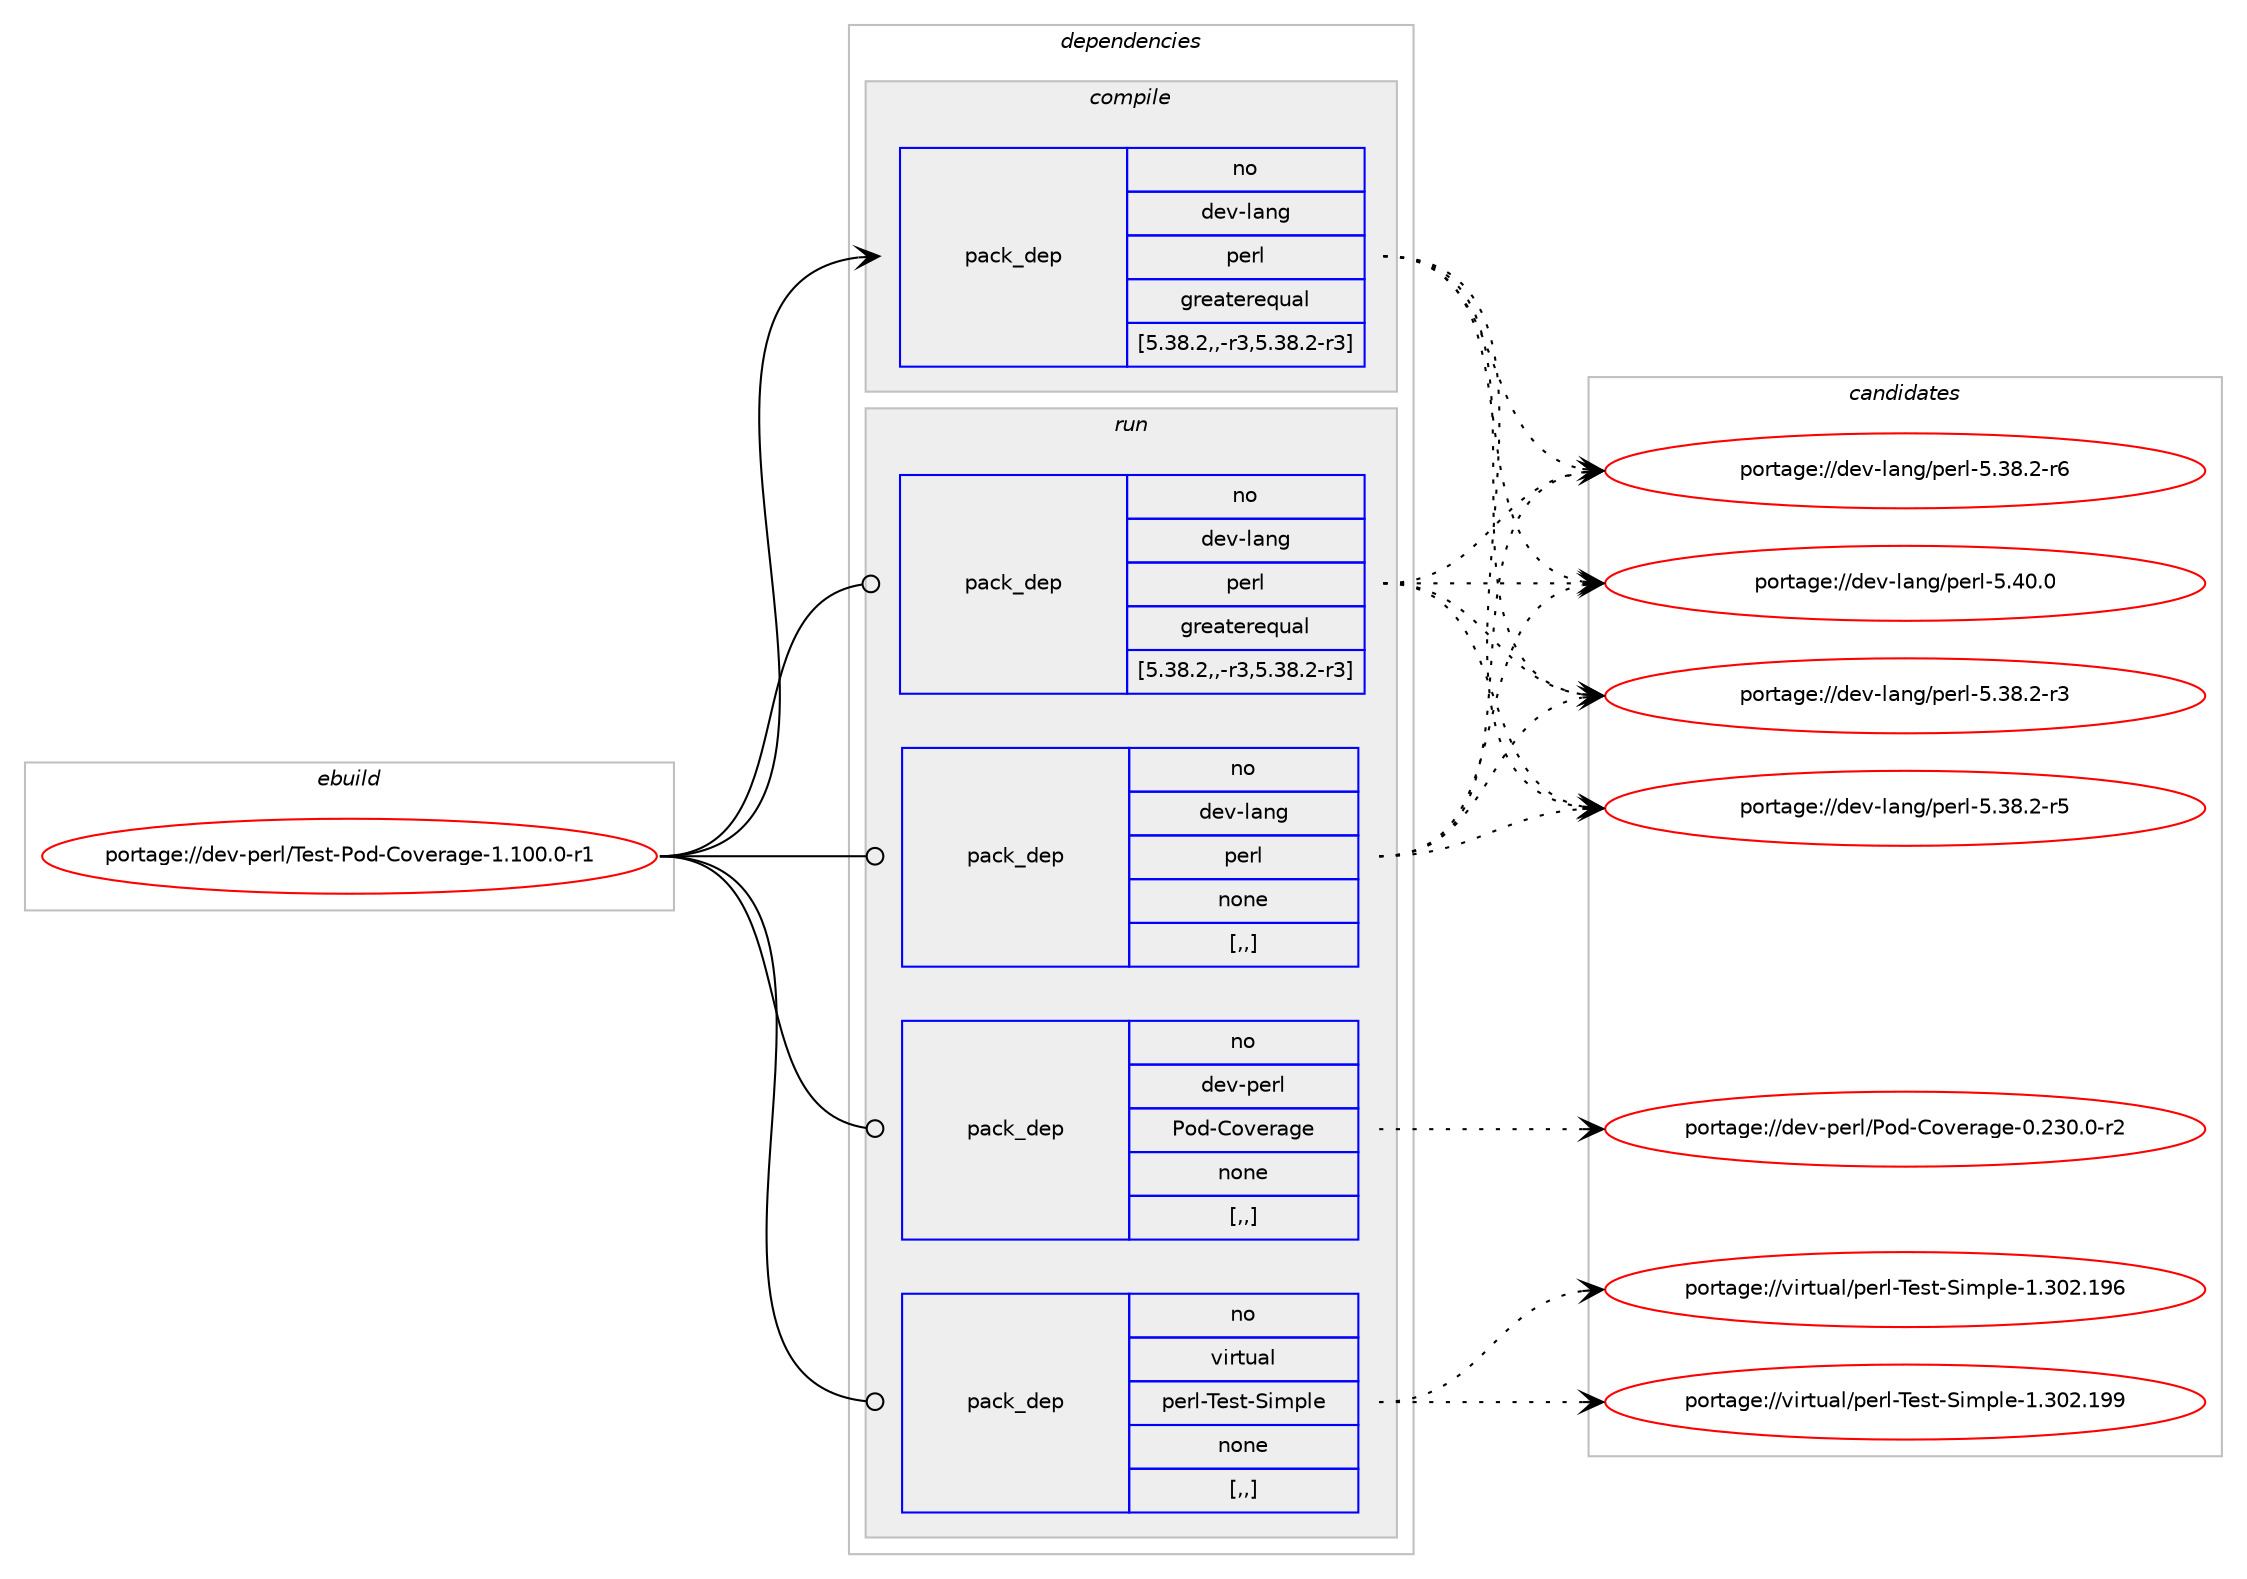 digraph prolog {

# *************
# Graph options
# *************

newrank=true;
concentrate=true;
compound=true;
graph [rankdir=LR,fontname=Helvetica,fontsize=10,ranksep=1.5];#, ranksep=2.5, nodesep=0.2];
edge  [arrowhead=vee];
node  [fontname=Helvetica,fontsize=10];

# **********
# The ebuild
# **********

subgraph cluster_leftcol {
color=gray;
rank=same;
label=<<i>ebuild</i>>;
id [label="portage://dev-perl/Test-Pod-Coverage-1.100.0-r1", color=red, width=4, href="../dev-perl/Test-Pod-Coverage-1.100.0-r1.svg"];
}

# ****************
# The dependencies
# ****************

subgraph cluster_midcol {
color=gray;
label=<<i>dependencies</i>>;
subgraph cluster_compile {
fillcolor="#eeeeee";
style=filled;
label=<<i>compile</i>>;
subgraph pack103870 {
dependency134221 [label=<<TABLE BORDER="0" CELLBORDER="1" CELLSPACING="0" CELLPADDING="4" WIDTH="220"><TR><TD ROWSPAN="6" CELLPADDING="30">pack_dep</TD></TR><TR><TD WIDTH="110">no</TD></TR><TR><TD>dev-lang</TD></TR><TR><TD>perl</TD></TR><TR><TD>greaterequal</TD></TR><TR><TD>[5.38.2,,-r3,5.38.2-r3]</TD></TR></TABLE>>, shape=none, color=blue];
}
id:e -> dependency134221:w [weight=20,style="solid",arrowhead="vee"];
}
subgraph cluster_compileandrun {
fillcolor="#eeeeee";
style=filled;
label=<<i>compile and run</i>>;
}
subgraph cluster_run {
fillcolor="#eeeeee";
style=filled;
label=<<i>run</i>>;
subgraph pack103871 {
dependency134222 [label=<<TABLE BORDER="0" CELLBORDER="1" CELLSPACING="0" CELLPADDING="4" WIDTH="220"><TR><TD ROWSPAN="6" CELLPADDING="30">pack_dep</TD></TR><TR><TD WIDTH="110">no</TD></TR><TR><TD>dev-lang</TD></TR><TR><TD>perl</TD></TR><TR><TD>greaterequal</TD></TR><TR><TD>[5.38.2,,-r3,5.38.2-r3]</TD></TR></TABLE>>, shape=none, color=blue];
}
id:e -> dependency134222:w [weight=20,style="solid",arrowhead="odot"];
subgraph pack103872 {
dependency134223 [label=<<TABLE BORDER="0" CELLBORDER="1" CELLSPACING="0" CELLPADDING="4" WIDTH="220"><TR><TD ROWSPAN="6" CELLPADDING="30">pack_dep</TD></TR><TR><TD WIDTH="110">no</TD></TR><TR><TD>dev-lang</TD></TR><TR><TD>perl</TD></TR><TR><TD>none</TD></TR><TR><TD>[,,]</TD></TR></TABLE>>, shape=none, color=blue];
}
id:e -> dependency134223:w [weight=20,style="solid",arrowhead="odot"];
subgraph pack103873 {
dependency134224 [label=<<TABLE BORDER="0" CELLBORDER="1" CELLSPACING="0" CELLPADDING="4" WIDTH="220"><TR><TD ROWSPAN="6" CELLPADDING="30">pack_dep</TD></TR><TR><TD WIDTH="110">no</TD></TR><TR><TD>dev-perl</TD></TR><TR><TD>Pod-Coverage</TD></TR><TR><TD>none</TD></TR><TR><TD>[,,]</TD></TR></TABLE>>, shape=none, color=blue];
}
id:e -> dependency134224:w [weight=20,style="solid",arrowhead="odot"];
subgraph pack103874 {
dependency134225 [label=<<TABLE BORDER="0" CELLBORDER="1" CELLSPACING="0" CELLPADDING="4" WIDTH="220"><TR><TD ROWSPAN="6" CELLPADDING="30">pack_dep</TD></TR><TR><TD WIDTH="110">no</TD></TR><TR><TD>virtual</TD></TR><TR><TD>perl-Test-Simple</TD></TR><TR><TD>none</TD></TR><TR><TD>[,,]</TD></TR></TABLE>>, shape=none, color=blue];
}
id:e -> dependency134225:w [weight=20,style="solid",arrowhead="odot"];
}
}

# **************
# The candidates
# **************

subgraph cluster_choices {
rank=same;
color=gray;
label=<<i>candidates</i>>;

subgraph choice103870 {
color=black;
nodesep=1;
choice100101118451089711010347112101114108455346515646504511451 [label="portage://dev-lang/perl-5.38.2-r3", color=red, width=4,href="../dev-lang/perl-5.38.2-r3.svg"];
choice100101118451089711010347112101114108455346515646504511453 [label="portage://dev-lang/perl-5.38.2-r5", color=red, width=4,href="../dev-lang/perl-5.38.2-r5.svg"];
choice100101118451089711010347112101114108455346515646504511454 [label="portage://dev-lang/perl-5.38.2-r6", color=red, width=4,href="../dev-lang/perl-5.38.2-r6.svg"];
choice10010111845108971101034711210111410845534652484648 [label="portage://dev-lang/perl-5.40.0", color=red, width=4,href="../dev-lang/perl-5.40.0.svg"];
dependency134221:e -> choice100101118451089711010347112101114108455346515646504511451:w [style=dotted,weight="100"];
dependency134221:e -> choice100101118451089711010347112101114108455346515646504511453:w [style=dotted,weight="100"];
dependency134221:e -> choice100101118451089711010347112101114108455346515646504511454:w [style=dotted,weight="100"];
dependency134221:e -> choice10010111845108971101034711210111410845534652484648:w [style=dotted,weight="100"];
}
subgraph choice103871 {
color=black;
nodesep=1;
choice100101118451089711010347112101114108455346515646504511451 [label="portage://dev-lang/perl-5.38.2-r3", color=red, width=4,href="../dev-lang/perl-5.38.2-r3.svg"];
choice100101118451089711010347112101114108455346515646504511453 [label="portage://dev-lang/perl-5.38.2-r5", color=red, width=4,href="../dev-lang/perl-5.38.2-r5.svg"];
choice100101118451089711010347112101114108455346515646504511454 [label="portage://dev-lang/perl-5.38.2-r6", color=red, width=4,href="../dev-lang/perl-5.38.2-r6.svg"];
choice10010111845108971101034711210111410845534652484648 [label="portage://dev-lang/perl-5.40.0", color=red, width=4,href="../dev-lang/perl-5.40.0.svg"];
dependency134222:e -> choice100101118451089711010347112101114108455346515646504511451:w [style=dotted,weight="100"];
dependency134222:e -> choice100101118451089711010347112101114108455346515646504511453:w [style=dotted,weight="100"];
dependency134222:e -> choice100101118451089711010347112101114108455346515646504511454:w [style=dotted,weight="100"];
dependency134222:e -> choice10010111845108971101034711210111410845534652484648:w [style=dotted,weight="100"];
}
subgraph choice103872 {
color=black;
nodesep=1;
choice100101118451089711010347112101114108455346515646504511451 [label="portage://dev-lang/perl-5.38.2-r3", color=red, width=4,href="../dev-lang/perl-5.38.2-r3.svg"];
choice100101118451089711010347112101114108455346515646504511453 [label="portage://dev-lang/perl-5.38.2-r5", color=red, width=4,href="../dev-lang/perl-5.38.2-r5.svg"];
choice100101118451089711010347112101114108455346515646504511454 [label="portage://dev-lang/perl-5.38.2-r6", color=red, width=4,href="../dev-lang/perl-5.38.2-r6.svg"];
choice10010111845108971101034711210111410845534652484648 [label="portage://dev-lang/perl-5.40.0", color=red, width=4,href="../dev-lang/perl-5.40.0.svg"];
dependency134223:e -> choice100101118451089711010347112101114108455346515646504511451:w [style=dotted,weight="100"];
dependency134223:e -> choice100101118451089711010347112101114108455346515646504511453:w [style=dotted,weight="100"];
dependency134223:e -> choice100101118451089711010347112101114108455346515646504511454:w [style=dotted,weight="100"];
dependency134223:e -> choice10010111845108971101034711210111410845534652484648:w [style=dotted,weight="100"];
}
subgraph choice103873 {
color=black;
nodesep=1;
choice10010111845112101114108478011110045671111181011149710310145484650514846484511450 [label="portage://dev-perl/Pod-Coverage-0.230.0-r2", color=red, width=4,href="../dev-perl/Pod-Coverage-0.230.0-r2.svg"];
dependency134224:e -> choice10010111845112101114108478011110045671111181011149710310145484650514846484511450:w [style=dotted,weight="100"];
}
subgraph choice103874 {
color=black;
nodesep=1;
choice11810511411611797108471121011141084584101115116458310510911210810145494651485046495754 [label="portage://virtual/perl-Test-Simple-1.302.196", color=red, width=4,href="../virtual/perl-Test-Simple-1.302.196.svg"];
choice11810511411611797108471121011141084584101115116458310510911210810145494651485046495757 [label="portage://virtual/perl-Test-Simple-1.302.199", color=red, width=4,href="../virtual/perl-Test-Simple-1.302.199.svg"];
dependency134225:e -> choice11810511411611797108471121011141084584101115116458310510911210810145494651485046495754:w [style=dotted,weight="100"];
dependency134225:e -> choice11810511411611797108471121011141084584101115116458310510911210810145494651485046495757:w [style=dotted,weight="100"];
}
}

}
